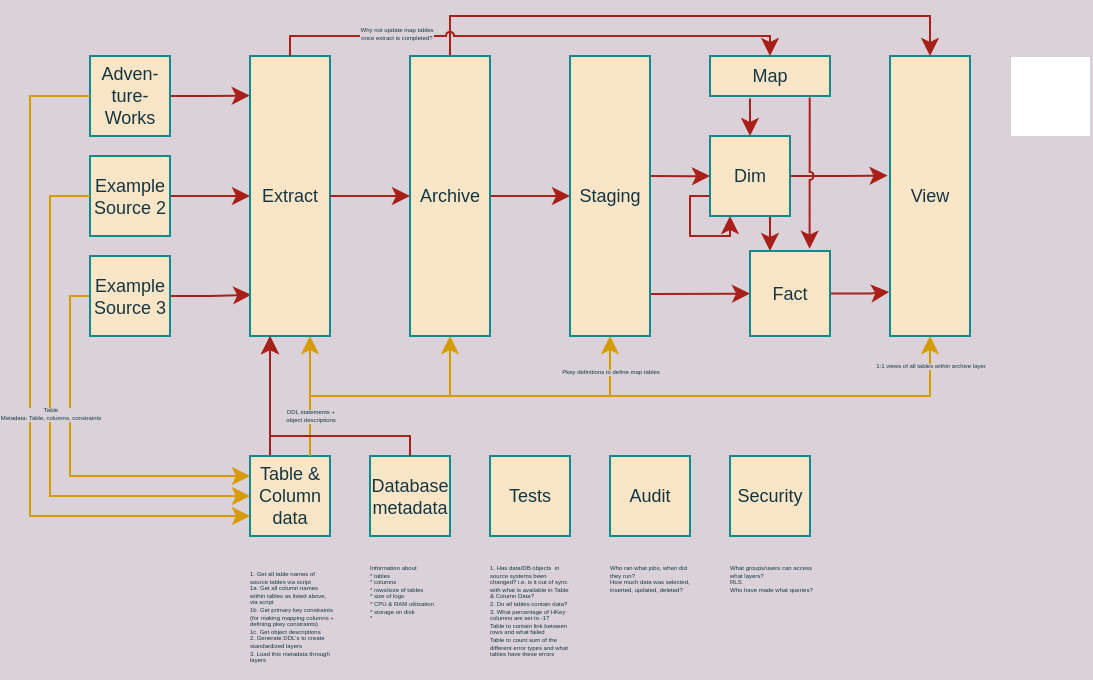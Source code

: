 <mxfile version="15.0.6" type="github" pages="2"><diagram id="TrxYYNpDbD-IIdgH7Vm6" name="DWH layers"><mxGraphModel dx="1228" dy="246" grid="1" gridSize="10" guides="1" tooltips="1" connect="1" arrows="1" fold="1" page="1" pageScale="1" pageWidth="850" pageHeight="1100" background="#DAD2D8" math="0" shadow="0"><root><mxCell id="0"/><mxCell id="1" parent="0"/><mxCell id="qaGRKvT1l1mY-O0_eX8v-86" value="" style="rounded=0;whiteSpace=wrap;html=1;labelBackgroundColor=#DAD2D8;sketch=0;fontSize=9;fontColor=#143642;strokeColor=#000000;strokeWidth=0;fillColor=#ffffff;" parent="1" vertex="1"><mxGeometry x="480" y="40" width="40" height="40" as="geometry"/></mxCell><mxCell id="qaGRKvT1l1mY-O0_eX8v-33" style="edgeStyle=orthogonalEdgeStyle;rounded=0;sketch=0;jumpSize=6;orthogonalLoop=1;jettySize=auto;html=1;entryX=0;entryY=0.25;entryDx=0;entryDy=0;fontSize=9;startArrow=none;startFill=0;endArrow=classic;endFill=1;exitX=0;exitY=0.5;exitDx=0;exitDy=0;strokeColor=#d79b00;fontColor=#143642;labelBackgroundColor=#DAD2D8;fillColor=#ffe6cc;" parent="1" source="qaGRKvT1l1mY-O0_eX8v-15" target="qaGRKvT1l1mY-O0_eX8v-2" edge="1"><mxGeometry relative="1" as="geometry"><Array as="points"><mxPoint x="10" y="160"/><mxPoint x="10" y="250"/></Array></mxGeometry></mxCell><mxCell id="qaGRKvT1l1mY-O0_eX8v-28" style="edgeStyle=orthogonalEdgeStyle;rounded=0;sketch=0;jumpSize=6;orthogonalLoop=1;jettySize=auto;html=1;entryX=0.75;entryY=1;entryDx=0;entryDy=0;startArrow=none;startFill=0;endArrow=classic;endFill=1;fontSize=9;fillColor=#ffe6cc;strokeColor=#d79b00;exitX=0.75;exitY=0;exitDx=0;exitDy=0;fontColor=#143642;labelBackgroundColor=#DAD2D8;" parent="1" source="qaGRKvT1l1mY-O0_eX8v-2" target="qaGRKvT1l1mY-O0_eX8v-1" edge="1"><mxGeometry as="geometry"/></mxCell><mxCell id="qaGRKvT1l1mY-O0_eX8v-38" style="edgeStyle=orthogonalEdgeStyle;rounded=0;sketch=0;jumpSize=6;orthogonalLoop=1;jettySize=auto;html=1;entryX=0.5;entryY=1;entryDx=0;entryDy=0;fontSize=9;startArrow=none;startFill=0;endArrow=classic;endFill=1;fillColor=#ffe6cc;strokeColor=#d79b00;exitX=0.75;exitY=0;exitDx=0;exitDy=0;fontColor=#143642;labelBackgroundColor=#DAD2D8;" parent="1" source="qaGRKvT1l1mY-O0_eX8v-2" target="qaGRKvT1l1mY-O0_eX8v-34" edge="1"><mxGeometry relative="1" as="geometry"><Array as="points"><mxPoint x="130" y="210"/><mxPoint x="440" y="210"/></Array></mxGeometry></mxCell><mxCell id="qaGRKvT1l1mY-O0_eX8v-46" value="1:1 views of all tables within archive layer" style="edgeLabel;html=1;align=center;verticalAlign=middle;resizable=0;points=[];fontSize=3;fontColor=#143642;labelBackgroundColor=#DAD2D8;" parent="qaGRKvT1l1mY-O0_eX8v-38" vertex="1" connectable="0"><mxGeometry x="0.922" relative="1" as="geometry"><mxPoint as="offset"/></mxGeometry></mxCell><mxCell id="qaGRKvT1l1mY-O0_eX8v-47" style="edgeStyle=orthogonalEdgeStyle;rounded=0;sketch=0;jumpSize=6;orthogonalLoop=1;jettySize=auto;html=1;fontSize=3;startArrow=none;startFill=0;endArrow=classic;endFill=1;exitX=0.25;exitY=0;exitDx=0;exitDy=0;entryX=0.25;entryY=1;entryDx=0;entryDy=0;strokeColor=#A8201A;fontColor=#143642;labelBackgroundColor=#DAD2D8;" parent="1" source="qaGRKvT1l1mY-O0_eX8v-2" target="qaGRKvT1l1mY-O0_eX8v-1" edge="1"><mxGeometry relative="1" as="geometry"><mxPoint x="111" y="183" as="targetPoint"/></mxGeometry></mxCell><mxCell id="qaGRKvT1l1mY-O0_eX8v-2" value="Table &amp;amp; Column data" style="rounded=0;whiteSpace=wrap;html=1;fontSize=9;fillColor=#FAE5C7;strokeColor=#0F8B8D;fontColor=#143642;" parent="1" vertex="1"><mxGeometry x="100" y="240" width="40" height="40" as="geometry"/></mxCell><mxCell id="qaGRKvT1l1mY-O0_eX8v-17" style="edgeStyle=orthogonalEdgeStyle;rounded=0;orthogonalLoop=1;jettySize=auto;html=1;fontSize=9;entryX=-0.003;entryY=0.141;entryDx=0;entryDy=0;entryPerimeter=0;strokeColor=#A8201A;fontColor=#143642;labelBackgroundColor=#DAD2D8;" parent="1" source="qaGRKvT1l1mY-O0_eX8v-3" target="qaGRKvT1l1mY-O0_eX8v-1" edge="1"><mxGeometry x="20" y="40" as="geometry"><mxPoint x="90" y="50" as="targetPoint"/></mxGeometry></mxCell><mxCell id="qaGRKvT1l1mY-O0_eX8v-3" value="&lt;div style=&quot;font-size: 9px;&quot;&gt;Adven-ture-Works&lt;br style=&quot;font-size: 9px;&quot;&gt;&lt;/div&gt;" style="rounded=0;whiteSpace=wrap;html=1;fontSize=9;fillColor=#FAE5C7;strokeColor=#0F8B8D;fontColor=#143642;" parent="1" vertex="1"><mxGeometry x="20" y="40" width="40" height="40" as="geometry"/></mxCell><mxCell id="qaGRKvT1l1mY-O0_eX8v-5" value="" style="edgeStyle=orthogonalEdgeStyle;rounded=0;orthogonalLoop=1;jettySize=auto;html=1;exitX=0;exitY=0.5;exitDx=0;exitDy=0;entryX=0;entryY=0.75;entryDx=0;entryDy=0;strokeColor=#d79b00;fontColor=#143642;labelBackgroundColor=#DAD2D8;fillColor=#ffe6cc;" parent="1" source="qaGRKvT1l1mY-O0_eX8v-3" target="qaGRKvT1l1mY-O0_eX8v-2" edge="1"><mxGeometry x="20" y="40" as="geometry"><mxPoint x="90" y="278" as="targetPoint"/><Array as="points"><mxPoint x="-10" y="60"/><mxPoint x="-10" y="270"/></Array><mxPoint as="offset"/></mxGeometry></mxCell><mxCell id="qaGRKvT1l1mY-O0_eX8v-18" style="edgeStyle=orthogonalEdgeStyle;rounded=0;orthogonalLoop=1;jettySize=auto;html=1;entryX=0;entryY=0.5;entryDx=0;entryDy=0;fontSize=9;strokeColor=#A8201A;fontColor=#143642;labelBackgroundColor=#DAD2D8;" parent="1" source="qaGRKvT1l1mY-O0_eX8v-6" target="qaGRKvT1l1mY-O0_eX8v-1" edge="1"><mxGeometry x="20" y="40" as="geometry"/></mxCell><mxCell id="qaGRKvT1l1mY-O0_eX8v-6" value="Example Source 2" style="rounded=0;whiteSpace=wrap;html=1;fontSize=9;fillColor=#FAE5C7;strokeColor=#0F8B8D;fontColor=#143642;" parent="1" vertex="1"><mxGeometry x="20" y="90" width="40" height="40" as="geometry"/></mxCell><mxCell id="qaGRKvT1l1mY-O0_eX8v-9" value="" style="edgeStyle=orthogonalEdgeStyle;rounded=0;orthogonalLoop=1;jettySize=auto;html=1;exitX=0;exitY=0.5;exitDx=0;exitDy=0;strokeColor=#d79b00;fontColor=#143642;labelBackgroundColor=#DAD2D8;fillColor=#ffe6cc;" parent="1" source="qaGRKvT1l1mY-O0_eX8v-6" edge="1"><mxGeometry x="20" y="40" as="geometry"><mxPoint x="10" y="130" as="sourcePoint"/><mxPoint x="100" y="260" as="targetPoint"/><Array as="points"><mxPoint y="110"/><mxPoint y="260"/><mxPoint x="100" y="260"/></Array><mxPoint as="offset"/></mxGeometry></mxCell><mxCell id="qaGRKvT1l1mY-O0_eX8v-43" value="Table&lt;br style=&quot;font-size: 3px;&quot;&gt;Metadata: Table, columns, constraints" style="edgeLabel;html=1;align=center;verticalAlign=middle;resizable=0;points=[];fontSize=3;labelBorderColor=none;fontColor=#143642;labelBackgroundColor=#DAD2D8;" parent="qaGRKvT1l1mY-O0_eX8v-9" vertex="1" connectable="0"><mxGeometry relative="1" as="geometry"><mxPoint y="-6" as="offset"/></mxGeometry></mxCell><mxCell id="qaGRKvT1l1mY-O0_eX8v-29" style="edgeStyle=orthogonalEdgeStyle;rounded=0;sketch=0;jumpSize=6;orthogonalLoop=1;jettySize=auto;html=1;entryX=0.5;entryY=1;entryDx=0;entryDy=0;startArrow=none;startFill=0;endArrow=classic;endFill=1;exitX=0.75;exitY=0;exitDx=0;exitDy=0;fontSize=9;fillColor=#ffe6cc;strokeColor=#d79b00;fontColor=#143642;labelBackgroundColor=#DAD2D8;" parent="1" source="qaGRKvT1l1mY-O0_eX8v-2" target="qaGRKvT1l1mY-O0_eX8v-10" edge="1"><mxGeometry as="geometry"/></mxCell><mxCell id="qaGRKvT1l1mY-O0_eX8v-19" style="edgeStyle=orthogonalEdgeStyle;rounded=0;orthogonalLoop=1;jettySize=auto;html=1;entryX=0.015;entryY=0.853;entryDx=0;entryDy=0;entryPerimeter=0;fontSize=9;strokeColor=#A8201A;fontColor=#143642;labelBackgroundColor=#DAD2D8;" parent="1" source="qaGRKvT1l1mY-O0_eX8v-15" target="qaGRKvT1l1mY-O0_eX8v-1" edge="1"><mxGeometry x="20" y="40" as="geometry"/></mxCell><mxCell id="qaGRKvT1l1mY-O0_eX8v-15" value="Example Source 3" style="rounded=0;whiteSpace=wrap;html=1;fontSize=9;fillColor=#FAE5C7;strokeColor=#0F8B8D;fontColor=#143642;" parent="1" vertex="1"><mxGeometry x="20" y="140" width="40" height="40" as="geometry"/></mxCell><mxCell id="qaGRKvT1l1mY-O0_eX8v-37" style="edgeStyle=orthogonalEdgeStyle;rounded=0;sketch=0;jumpSize=6;orthogonalLoop=1;jettySize=auto;html=1;fontSize=9;startArrow=none;startFill=0;endArrow=classic;endFill=1;strokeColor=#A8201A;fontColor=#143642;labelBackgroundColor=#DAD2D8;entryX=-0.03;entryY=0.427;entryDx=0;entryDy=0;entryPerimeter=0;" parent="1" source="qaGRKvT1l1mY-O0_eX8v-22" target="qaGRKvT1l1mY-O0_eX8v-34" edge="1"><mxGeometry relative="1" as="geometry"><mxPoint x="420" y="96" as="targetPoint"/></mxGeometry></mxCell><mxCell id="qaGRKvT1l1mY-O0_eX8v-63" style="edgeStyle=orthogonalEdgeStyle;rounded=0;sketch=0;jumpSize=6;orthogonalLoop=1;jettySize=auto;html=1;entryX=0.25;entryY=0;entryDx=0;entryDy=0;labelBackgroundColor=#DAD2D8;fontSize=9;fontColor=#143642;startFill=0;endFill=1;strokeColor=#A8201A;exitX=0.75;exitY=1;exitDx=0;exitDy=0;" parent="1" source="qaGRKvT1l1mY-O0_eX8v-22" target="qaGRKvT1l1mY-O0_eX8v-23" edge="1"><mxGeometry relative="1" as="geometry"><Array as="points"><mxPoint x="360" y="120"/><mxPoint x="360" y="138"/></Array></mxGeometry></mxCell><mxCell id="qaGRKvT1l1mY-O0_eX8v-67" style="edgeStyle=orthogonalEdgeStyle;rounded=0;sketch=0;jumpStyle=arc;jumpSize=4;orthogonalLoop=1;jettySize=auto;html=1;labelBackgroundColor=#DAD2D8;fontSize=9;fontColor=#143642;startFill=0;endFill=1;strokeColor=#A8201A;exitX=1;exitY=0.429;exitDx=0;exitDy=0;exitPerimeter=0;" parent="1" source="qaGRKvT1l1mY-O0_eX8v-20" target="qaGRKvT1l1mY-O0_eX8v-22" edge="1"><mxGeometry relative="1" as="geometry"/></mxCell><mxCell id="qaGRKvT1l1mY-O0_eX8v-90" style="edgeStyle=orthogonalEdgeStyle;rounded=0;sketch=0;jumpStyle=arc;jumpSize=4;orthogonalLoop=1;jettySize=auto;html=1;labelBackgroundColor=#DAD2D8;fontSize=9;fontColor=#143642;startFill=0;endFill=1;strokeColor=#A8201A;exitX=0;exitY=0.75;exitDx=0;exitDy=0;entryX=0.25;entryY=1;entryDx=0;entryDy=0;" parent="1" source="qaGRKvT1l1mY-O0_eX8v-22" target="qaGRKvT1l1mY-O0_eX8v-22" edge="1"><mxGeometry relative="1" as="geometry"><mxPoint x="330" y="130" as="targetPoint"/><Array as="points"><mxPoint x="320" y="110"/><mxPoint x="320" y="130"/><mxPoint x="340" y="130"/></Array></mxGeometry></mxCell><mxCell id="qaGRKvT1l1mY-O0_eX8v-22" value="Dim" style="rounded=0;whiteSpace=wrap;html=1;fontSize=9;fillColor=#FAE5C7;strokeColor=#0F8B8D;fontColor=#143642;" parent="1" vertex="1"><mxGeometry x="330" y="80" width="40" height="40" as="geometry"/></mxCell><mxCell id="qaGRKvT1l1mY-O0_eX8v-36" style="edgeStyle=orthogonalEdgeStyle;rounded=0;sketch=0;jumpSize=6;orthogonalLoop=1;jettySize=auto;html=1;fontSize=9;startArrow=none;startFill=0;endArrow=classic;endFill=1;strokeColor=#A8201A;fontColor=#143642;labelBackgroundColor=#DAD2D8;entryX=-0.01;entryY=0.843;entryDx=0;entryDy=0;entryPerimeter=0;" parent="1" source="qaGRKvT1l1mY-O0_eX8v-23" target="qaGRKvT1l1mY-O0_eX8v-34" edge="1"><mxGeometry relative="1" as="geometry"><mxPoint x="420" y="154" as="targetPoint"/></mxGeometry></mxCell><mxCell id="qaGRKvT1l1mY-O0_eX8v-68" style="edgeStyle=orthogonalEdgeStyle;rounded=0;sketch=0;jumpStyle=arc;jumpSize=4;orthogonalLoop=1;jettySize=auto;html=1;labelBackgroundColor=#DAD2D8;fontSize=9;fontColor=#143642;startFill=0;endFill=1;strokeColor=#A8201A;exitX=1.004;exitY=0.85;exitDx=0;exitDy=0;exitPerimeter=0;" parent="1" source="qaGRKvT1l1mY-O0_eX8v-20" target="qaGRKvT1l1mY-O0_eX8v-23" edge="1"><mxGeometry relative="1" as="geometry"/></mxCell><mxCell id="qaGRKvT1l1mY-O0_eX8v-23" value="Fact" style="rounded=0;whiteSpace=wrap;html=1;fontSize=9;fillColor=#FAE5C7;strokeColor=#0F8B8D;fontColor=#143642;" parent="1" vertex="1"><mxGeometry x="350" y="137.5" width="40" height="42.5" as="geometry"/></mxCell><mxCell id="qaGRKvT1l1mY-O0_eX8v-30" style="edgeStyle=orthogonalEdgeStyle;rounded=0;sketch=0;jumpSize=6;orthogonalLoop=1;jettySize=auto;html=1;entryX=0.5;entryY=1;entryDx=0;entryDy=0;startArrow=none;startFill=0;endArrow=classic;endFill=1;exitX=0.75;exitY=0;exitDx=0;exitDy=0;fontSize=9;fillColor=#ffe6cc;strokeColor=#d79b00;fontColor=#143642;labelBackgroundColor=#DAD2D8;" parent="1" source="qaGRKvT1l1mY-O0_eX8v-2" target="qaGRKvT1l1mY-O0_eX8v-20" edge="1"><mxGeometry as="geometry"/></mxCell><mxCell id="qaGRKvT1l1mY-O0_eX8v-44" value="&lt;div style=&quot;font-size: 3px;&quot;&gt;DDL statements +&lt;/div&gt;&lt;div style=&quot;font-size: 3px;&quot;&gt;object descriptions&lt;br style=&quot;font-size: 3px;&quot;&gt;&lt;/div&gt;" style="edgeLabel;html=1;align=center;verticalAlign=middle;resizable=0;points=[];fontSize=3;labelBorderColor=none;fontColor=#143642;labelBackgroundColor=#DAD2D8;" parent="qaGRKvT1l1mY-O0_eX8v-30" vertex="1" connectable="0"><mxGeometry relative="1" as="geometry"><mxPoint x="-75" y="10" as="offset"/></mxGeometry></mxCell><mxCell id="qaGRKvT1l1mY-O0_eX8v-45" value="Pkey definitions to define map tables" style="edgeLabel;html=1;align=center;verticalAlign=middle;resizable=0;points=[];fontSize=3;fontColor=#143642;labelBackgroundColor=#DAD2D8;" parent="qaGRKvT1l1mY-O0_eX8v-30" vertex="1" connectable="0"><mxGeometry relative="1" as="geometry"><mxPoint x="75" y="-12" as="offset"/></mxGeometry></mxCell><mxCell id="qaGRKvT1l1mY-O0_eX8v-1" value="Extract" style="rounded=0;whiteSpace=wrap;html=1;fontSize=9;fillColor=#FAE5C7;strokeColor=#0F8B8D;fontColor=#143642;" parent="1" vertex="1"><mxGeometry x="100" y="40" width="40" height="140" as="geometry"/></mxCell><mxCell id="qaGRKvT1l1mY-O0_eX8v-39" style="edgeStyle=orthogonalEdgeStyle;rounded=0;sketch=0;jumpSize=6;orthogonalLoop=1;jettySize=auto;html=1;entryX=0.5;entryY=0;entryDx=0;entryDy=0;fontSize=9;startArrow=none;startFill=0;endArrow=classic;endFill=1;exitX=0.5;exitY=0;exitDx=0;exitDy=0;strokeColor=#A8201A;fontColor=#143642;labelBackgroundColor=#DAD2D8;jumpStyle=none;" parent="1" source="qaGRKvT1l1mY-O0_eX8v-10" target="qaGRKvT1l1mY-O0_eX8v-34" edge="1"><mxGeometry relative="1" as="geometry"/></mxCell><mxCell id="qaGRKvT1l1mY-O0_eX8v-61" style="edgeStyle=orthogonalEdgeStyle;rounded=0;orthogonalLoop=1;jettySize=auto;html=1;sketch=0;jumpSize=6;fontSize=9;exitX=1;exitY=0.5;exitDx=0;exitDy=0;entryX=0;entryY=0.5;entryDx=0;entryDy=0;strokeColor=#A8201A;fontColor=#143642;labelBackgroundColor=#DAD2D8;" parent="1" source="qaGRKvT1l1mY-O0_eX8v-10" target="qaGRKvT1l1mY-O0_eX8v-20" edge="1"><mxGeometry relative="1" as="geometry"/></mxCell><mxCell id="qaGRKvT1l1mY-O0_eX8v-10" value="Archive" style="rounded=0;whiteSpace=wrap;html=1;fontSize=9;fillColor=#FAE5C7;strokeColor=#0F8B8D;fontColor=#143642;" parent="1" vertex="1"><mxGeometry x="180" y="40" width="40" height="140" as="geometry"/></mxCell><mxCell id="qaGRKvT1l1mY-O0_eX8v-70" style="edgeStyle=orthogonalEdgeStyle;rounded=0;sketch=0;jumpStyle=arc;jumpSize=4;orthogonalLoop=1;jettySize=auto;html=1;entryX=0.5;entryY=0;entryDx=0;entryDy=0;labelBackgroundColor=#DAD2D8;fontSize=9;fontColor=#143642;startFill=0;endFill=1;strokeColor=#A8201A;exitX=0.333;exitY=1.06;exitDx=0;exitDy=0;exitPerimeter=0;" parent="1" source="qaGRKvT1l1mY-O0_eX8v-13" target="qaGRKvT1l1mY-O0_eX8v-22" edge="1"><mxGeometry relative="1" as="geometry"/></mxCell><mxCell id="qaGRKvT1l1mY-O0_eX8v-71" style="edgeStyle=orthogonalEdgeStyle;rounded=0;sketch=0;jumpStyle=arc;jumpSize=4;orthogonalLoop=1;jettySize=auto;html=1;labelBackgroundColor=#DAD2D8;fontSize=9;fontColor=#143642;startFill=0;endFill=1;strokeColor=#A8201A;exitX=0.831;exitY=1.04;exitDx=0;exitDy=0;exitPerimeter=0;entryX=0.745;entryY=-0.027;entryDx=0;entryDy=0;entryPerimeter=0;" parent="1" source="qaGRKvT1l1mY-O0_eX8v-13" target="qaGRKvT1l1mY-O0_eX8v-23" edge="1"><mxGeometry relative="1" as="geometry"><mxPoint x="370" y="130" as="targetPoint"/></mxGeometry></mxCell><mxCell id="qaGRKvT1l1mY-O0_eX8v-13" value="Map" style="rounded=0;whiteSpace=wrap;html=1;fontSize=9;fillColor=#FAE5C7;strokeColor=#0F8B8D;fontColor=#143642;" parent="1" vertex="1"><mxGeometry x="330" y="40" width="60" height="20" as="geometry"/></mxCell><mxCell id="qaGRKvT1l1mY-O0_eX8v-20" value="Staging" style="rounded=0;whiteSpace=wrap;html=1;fontSize=9;fillColor=#FAE5C7;strokeColor=#0F8B8D;fontColor=#143642;" parent="1" vertex="1"><mxGeometry x="260" y="40" width="40" height="140" as="geometry"/></mxCell><mxCell id="qaGRKvT1l1mY-O0_eX8v-12" value="" style="edgeStyle=orthogonalEdgeStyle;rounded=0;orthogonalLoop=1;jettySize=auto;html=1;entryX=0;entryY=0.5;entryDx=0;entryDy=0;fontSize=9;strokeColor=#A8201A;fontColor=#143642;labelBackgroundColor=#DAD2D8;" parent="1" source="qaGRKvT1l1mY-O0_eX8v-1" target="qaGRKvT1l1mY-O0_eX8v-10" edge="1"><mxGeometry x="120" y="72.941" as="geometry"/></mxCell><mxCell id="qaGRKvT1l1mY-O0_eX8v-34" value="View" style="rounded=0;whiteSpace=wrap;html=1;fontSize=9;fillColor=#FAE5C7;strokeColor=#0F8B8D;fontColor=#143642;" parent="1" vertex="1"><mxGeometry x="420" y="40" width="40" height="140" as="geometry"/></mxCell><mxCell id="qaGRKvT1l1mY-O0_eX8v-48" value="&lt;div&gt;Tests&lt;/div&gt;" style="rounded=0;whiteSpace=wrap;html=1;fontSize=9;fillColor=#FAE5C7;strokeColor=#0F8B8D;fontColor=#143642;" parent="1" vertex="1"><mxGeometry x="220" y="240" width="40" height="40" as="geometry"/></mxCell><mxCell id="qaGRKvT1l1mY-O0_eX8v-49" value="Audit" style="rounded=0;whiteSpace=wrap;html=1;fontSize=9;fillColor=#FAE5C7;strokeColor=#0F8B8D;fontColor=#143642;" parent="1" vertex="1"><mxGeometry x="280" y="240" width="40" height="40" as="geometry"/></mxCell><mxCell id="qaGRKvT1l1mY-O0_eX8v-50" value="&lt;p style=&quot;line-height: 100%&quot;&gt;&lt;/p&gt;&lt;div align=&quot;left&quot;&gt;1. Get all table names of source tables via script&lt;/div&gt;&lt;div align=&quot;left&quot;&gt;1a. Get all column names within tables as listed above, via script&lt;/div&gt;&lt;div align=&quot;left&quot;&gt;1b. Get primary key constraints (for making mapping columns + defining pkey constraints)&lt;/div&gt;&lt;div align=&quot;left&quot;&gt;1c. Get object descriptions&lt;/div&gt;&lt;div align=&quot;left&quot;&gt;2. Generate DDL's to create standardized layers&lt;/div&gt;&lt;div align=&quot;left&quot;&gt;3. Load this metadata through layers&lt;br&gt;&lt;/div&gt;&lt;div align=&quot;left&quot;&gt;&lt;br&gt;&lt;/div&gt;&lt;p&gt;&lt;/p&gt;" style="text;html=1;strokeColor=none;fillColor=none;align=left;verticalAlign=top;whiteSpace=wrap;rounded=0;fontSize=3;spacing=0;fontColor=#143642;" parent="1" vertex="1"><mxGeometry x="100" y="290" width="40" height="60" as="geometry"/></mxCell><mxCell id="qaGRKvT1l1mY-O0_eX8v-51" value="&lt;div&gt;1. Has data/DB objects&amp;nbsp; in source systems been changed? i.e. is it out of sync with what is available in Table &amp;amp; Column Data?&lt;/div&gt;&lt;div&gt;2. Do all tables contain data?&lt;/div&gt;&lt;div&gt;3. What percentage of HKey columns are set to -1?&lt;/div&gt;&lt;div&gt;Table to contain link between rows and what failed&lt;/div&gt;&lt;div&gt;Table to count sum of the different error types and what tables have these errors&lt;br&gt;&lt;/div&gt;" style="text;html=1;strokeColor=none;fillColor=none;align=left;verticalAlign=top;whiteSpace=wrap;rounded=0;fontSize=3;spacing=0;fontColor=#143642;" parent="1" vertex="1"><mxGeometry x="220" y="290" width="40" height="60" as="geometry"/></mxCell><mxCell id="qaGRKvT1l1mY-O0_eX8v-57" style="edgeStyle=orthogonalEdgeStyle;rounded=0;sketch=0;jumpSize=4;orthogonalLoop=1;jettySize=auto;html=1;entryX=0.5;entryY=0;entryDx=0;entryDy=0;fontSize=9;startArrow=none;startFill=0;endArrow=classic;endFill=1;exitX=0.5;exitY=0;exitDx=0;exitDy=0;strokeColor=#A8201A;fontColor=#143642;labelBackgroundColor=#DAD2D8;jumpStyle=arc;" parent="1" source="qaGRKvT1l1mY-O0_eX8v-1" target="qaGRKvT1l1mY-O0_eX8v-13" edge="1"><mxGeometry relative="1" as="geometry"><mxPoint x="210" y="50" as="sourcePoint"/><mxPoint x="450" y="50" as="targetPoint"/><Array as="points"><mxPoint x="120" y="30"/><mxPoint x="360" y="30"/></Array></mxGeometry></mxCell><mxCell id="qaGRKvT1l1mY-O0_eX8v-60" value="&lt;div&gt;Why not update map tables &lt;br&gt;&lt;/div&gt;&lt;div&gt;once extract is completed?&lt;/div&gt;" style="edgeLabel;html=1;align=center;verticalAlign=middle;resizable=0;points=[];fontSize=3;fontColor=#143642;labelBackgroundColor=#DAD2D8;" parent="qaGRKvT1l1mY-O0_eX8v-57" vertex="1" connectable="0"><mxGeometry x="-0.369" y="1" relative="1" as="geometry"><mxPoint x="-19" as="offset"/></mxGeometry></mxCell><mxCell id="qaGRKvT1l1mY-O0_eX8v-72" value="Database metadata" style="rounded=0;whiteSpace=wrap;html=1;fontSize=9;fillColor=#FAE5C7;strokeColor=#0F8B8D;fontColor=#143642;" parent="1" vertex="1"><mxGeometry x="160" y="240" width="40" height="40" as="geometry"/></mxCell><mxCell id="qaGRKvT1l1mY-O0_eX8v-75" value="&lt;div&gt;Information about&amp;nbsp; &lt;br&gt;&lt;/div&gt;&lt;div&gt;* tables&lt;/div&gt;&lt;div&gt;* columns&lt;/div&gt;&lt;div&gt;* rows/size of tables&lt;/div&gt;&lt;div&gt;* size of logs&lt;br&gt;&lt;/div&gt;&lt;div&gt;* CPU &amp;amp; RAM utilization&lt;/div&gt;&lt;div&gt;* storage on disk&lt;/div&gt;&lt;div&gt;* &lt;br&gt;&lt;/div&gt;" style="text;html=1;strokeColor=none;fillColor=none;align=left;verticalAlign=top;whiteSpace=wrap;rounded=0;fontSize=3;spacing=0;fontColor=#143642;" parent="1" vertex="1"><mxGeometry x="160" y="290" width="40" height="60" as="geometry"/></mxCell><mxCell id="qaGRKvT1l1mY-O0_eX8v-76" style="edgeStyle=orthogonalEdgeStyle;rounded=0;sketch=0;jumpSize=6;orthogonalLoop=1;jettySize=auto;html=1;fontSize=3;startArrow=none;startFill=0;endArrow=classic;endFill=1;exitX=0.5;exitY=0;exitDx=0;exitDy=0;entryX=0.25;entryY=1;entryDx=0;entryDy=0;strokeColor=#A8201A;fontColor=#143642;labelBackgroundColor=#DAD2D8;" parent="1" source="qaGRKvT1l1mY-O0_eX8v-72" edge="1"><mxGeometry relative="1" as="geometry"><mxPoint x="110" y="240" as="sourcePoint"/><mxPoint x="110" y="180.0" as="targetPoint"/><Array as="points"><mxPoint x="180" y="230"/><mxPoint x="110" y="230"/></Array></mxGeometry></mxCell><mxCell id="qaGRKvT1l1mY-O0_eX8v-85" value="" style="shape=image;verticalLabelPosition=bottom;labelBackgroundColor=#ffffff;verticalAlign=top;aspect=fixed;imageAspect=0;image=https://www.computerhope.com/issues/pictures/excel-logo.jpg;" parent="1" vertex="1"><mxGeometry x="480" y="90" width="40" height="40" as="geometry"/></mxCell><mxCell id="qaGRKvT1l1mY-O0_eX8v-81" value="" style="shape=image;verticalLabelPosition=bottom;labelBackgroundColor=#ffffff;verticalAlign=top;aspect=fixed;imageAspect=0;image=https://powerbi.microsoft.com/pictures/application-logos/svg/powerbi.svg;strokeWidth=0;perimeterSpacing=0;" parent="1" vertex="1"><mxGeometry x="481" y="41" width="38" height="38" as="geometry"/></mxCell><mxCell id="qaGRKvT1l1mY-O0_eX8v-87" value="&lt;div&gt;Who ran what jobs, when did they run? &lt;br&gt;&lt;/div&gt;&lt;div&gt;How much data was selected, inserted, updated, deleted?&lt;br&gt;&lt;/div&gt;" style="text;html=1;strokeColor=none;fillColor=none;align=left;verticalAlign=top;whiteSpace=wrap;rounded=0;fontSize=3;spacing=0;fontColor=#143642;" parent="1" vertex="1"><mxGeometry x="280" y="290" width="40" height="60" as="geometry"/></mxCell><mxCell id="qaGRKvT1l1mY-O0_eX8v-88" value="Security" style="rounded=0;whiteSpace=wrap;html=1;fontSize=9;fillColor=#FAE5C7;strokeColor=#0F8B8D;fontColor=#143642;" parent="1" vertex="1"><mxGeometry x="340" y="240" width="40" height="40" as="geometry"/></mxCell><mxCell id="qaGRKvT1l1mY-O0_eX8v-89" value="&lt;div&gt;What groups/users can access what layers?&lt;/div&gt;&lt;div&gt;RLS&lt;/div&gt;Who have made what queries?&lt;br&gt;&lt;div&gt;&lt;br&gt;&lt;/div&gt;" style="text;html=1;strokeColor=none;fillColor=none;align=left;verticalAlign=top;whiteSpace=wrap;rounded=0;fontSize=3;spacing=0;fontColor=#143642;" parent="1" vertex="1"><mxGeometry x="340" y="290" width="40" height="60" as="geometry"/></mxCell></root></mxGraphModel></diagram><diagram id="E1e14xCHLcrbIgRR_OpF" name="Data model"><mxGraphModel dx="946" dy="615" grid="1" gridSize="10" guides="1" tooltips="1" connect="1" arrows="1" fold="1" page="1" pageScale="1" pageWidth="850" pageHeight="1100" math="0" shadow="0"><root><mxCell id="CmqZrObAVcjuqnkso3O--0"/><mxCell id="CmqZrObAVcjuqnkso3O--1" parent="CmqZrObAVcjuqnkso3O--0"/><mxCell id="CmqZrObAVcjuqnkso3O--31" value="[DWH].[DWHColumns]" style="shape=table;startSize=30;container=1;collapsible=1;childLayout=tableLayout;fixedRows=1;rowLines=0;fontStyle=1;align=center;resizeLast=1;" vertex="1" parent="CmqZrObAVcjuqnkso3O--1"><mxGeometry x="80" y="180" width="320" height="280" as="geometry"/></mxCell><mxCell id="CmqZrObAVcjuqnkso3O--32" value="" style="shape=partialRectangle;collapsible=0;dropTarget=0;pointerEvents=0;fillColor=none;points=[[0,0.5],[1,0.5]];portConstraint=eastwest;top=0;left=0;right=0;bottom=0;" vertex="1" parent="CmqZrObAVcjuqnkso3O--31"><mxGeometry y="30" width="320" height="30" as="geometry"/></mxCell><mxCell id="CmqZrObAVcjuqnkso3O--33" value="" style="shape=partialRectangle;overflow=hidden;connectable=0;fillColor=none;top=0;left=0;bottom=0;right=0;" vertex="1" parent="CmqZrObAVcjuqnkso3O--32"><mxGeometry width="30" height="30" as="geometry"/></mxCell><mxCell id="CmqZrObAVcjuqnkso3O--34" value="[Id] BIGINT NOT NULL IDENTITY (1,1)" style="shape=partialRectangle;overflow=hidden;connectable=0;fillColor=none;top=0;left=0;bottom=0;right=0;align=left;spacingLeft=6;" vertex="1" parent="CmqZrObAVcjuqnkso3O--32"><mxGeometry x="30" width="290" height="30" as="geometry"/></mxCell><mxCell id="CmqZrObAVcjuqnkso3O--35" value="" style="shape=partialRectangle;collapsible=0;dropTarget=0;pointerEvents=0;fillColor=none;points=[[0,0.5],[1,0.5]];portConstraint=eastwest;top=0;left=0;right=0;bottom=0;" vertex="1" parent="CmqZrObAVcjuqnkso3O--31"><mxGeometry y="60" width="320" height="30" as="geometry"/></mxCell><mxCell id="CmqZrObAVcjuqnkso3O--36" value="" style="shape=partialRectangle;overflow=hidden;connectable=0;fillColor=none;top=0;left=0;bottom=0;right=0;" vertex="1" parent="CmqZrObAVcjuqnkso3O--35"><mxGeometry width="30" height="30" as="geometry"/></mxCell><mxCell id="CmqZrObAVcjuqnkso3O--37" value="[SchemaName] NVARCHAR(128) NOT NULL, /* http://web.archive.org/web/20210807074712/https://docs.microsoft.com/en-us/sql/sql-server/maximum-capacity-specifications-for-sql-server?view=sql-server-ver15 */" style="shape=partialRectangle;overflow=hidden;connectable=0;fillColor=none;top=0;left=0;bottom=0;right=0;align=left;spacingLeft=6;" vertex="1" parent="CmqZrObAVcjuqnkso3O--35"><mxGeometry x="30" width="290" height="30" as="geometry"/></mxCell><mxCell id="CmqZrObAVcjuqnkso3O--38" value="" style="shape=partialRectangle;collapsible=0;dropTarget=0;pointerEvents=0;fillColor=none;points=[[0,0.5],[1,0.5]];portConstraint=eastwest;top=0;left=0;right=0;bottom=0;" vertex="1" parent="CmqZrObAVcjuqnkso3O--31"><mxGeometry y="90" width="320" height="30" as="geometry"/></mxCell><mxCell id="CmqZrObAVcjuqnkso3O--39" value="" style="shape=partialRectangle;overflow=hidden;connectable=0;fillColor=none;top=0;left=0;bottom=0;right=0;" vertex="1" parent="CmqZrObAVcjuqnkso3O--38"><mxGeometry width="30" height="30" as="geometry"/></mxCell><mxCell id="CmqZrObAVcjuqnkso3O--40" value="[TableName] NVARCHAR(128) NULL" style="shape=partialRectangle;overflow=hidden;connectable=0;fillColor=none;top=0;left=0;bottom=0;right=0;align=left;spacingLeft=6;" vertex="1" parent="CmqZrObAVcjuqnkso3O--38"><mxGeometry x="30" width="290" height="30" as="geometry"/></mxCell><mxCell id="CmqZrObAVcjuqnkso3O--41" value="" style="shape=partialRectangle;collapsible=0;dropTarget=0;pointerEvents=0;fillColor=none;points=[[0,0.5],[1,0.5]];portConstraint=eastwest;top=0;left=0;right=0;bottom=0;" vertex="1" parent="CmqZrObAVcjuqnkso3O--31"><mxGeometry y="120" width="320" height="30" as="geometry"/></mxCell><mxCell id="CmqZrObAVcjuqnkso3O--42" value="" style="shape=partialRectangle;overflow=hidden;connectable=0;fillColor=none;top=0;left=0;bottom=0;right=0;" vertex="1" parent="CmqZrObAVcjuqnkso3O--41"><mxGeometry width="30" height="30" as="geometry"/></mxCell><mxCell id="CmqZrObAVcjuqnkso3O--43" value="[ColumnName] NVARCHAR(128) NOT NULL" style="shape=partialRectangle;overflow=hidden;connectable=0;fillColor=none;top=0;left=0;bottom=0;right=0;align=left;spacingLeft=6;" vertex="1" parent="CmqZrObAVcjuqnkso3O--41"><mxGeometry x="30" width="290" height="30" as="geometry"/></mxCell><mxCell id="CmqZrObAVcjuqnkso3O--44" value="" style="shape=partialRectangle;collapsible=0;dropTarget=0;pointerEvents=0;fillColor=none;points=[[0,0.5],[1,0.5]];portConstraint=eastwest;top=0;left=0;right=0;bottom=0;" vertex="1" parent="CmqZrObAVcjuqnkso3O--31"><mxGeometry y="150" width="320" height="30" as="geometry"/></mxCell><mxCell id="CmqZrObAVcjuqnkso3O--45" value="" style="shape=partialRectangle;overflow=hidden;connectable=0;fillColor=none;top=0;left=0;bottom=0;right=0;" vertex="1" parent="CmqZrObAVcjuqnkso3O--44"><mxGeometry width="30" height="30" as="geometry"/></mxCell><mxCell id="CmqZrObAVcjuqnkso3O--46" value="[DataType] NVARCHAR(30) NOT NULL" style="shape=partialRectangle;overflow=hidden;connectable=0;fillColor=none;top=0;left=0;bottom=0;right=0;align=left;spacingLeft=6;" vertex="1" parent="CmqZrObAVcjuqnkso3O--44"><mxGeometry x="30" width="290" height="30" as="geometry"/></mxCell><mxCell id="CmqZrObAVcjuqnkso3O--47" value="" style="shape=partialRectangle;collapsible=0;dropTarget=0;pointerEvents=0;fillColor=none;points=[[0,0.5],[1,0.5]];portConstraint=eastwest;top=0;left=0;right=0;bottom=0;" vertex="1" parent="CmqZrObAVcjuqnkso3O--31"><mxGeometry y="180" width="320" height="30" as="geometry"/></mxCell><mxCell id="CmqZrObAVcjuqnkso3O--48" value="" style="shape=partialRectangle;overflow=hidden;connectable=0;fillColor=none;top=0;left=0;bottom=0;right=0;" vertex="1" parent="CmqZrObAVcjuqnkso3O--47"><mxGeometry width="30" height="30" as="geometry"/></mxCell><mxCell id="CmqZrObAVcjuqnkso3O--49" value="[IsNullable] NVARCHAR(8) NOT NULL" style="shape=partialRectangle;overflow=hidden;connectable=0;fillColor=none;top=0;left=0;bottom=0;right=0;align=left;spacingLeft=6;" vertex="1" parent="CmqZrObAVcjuqnkso3O--47"><mxGeometry x="30" width="290" height="30" as="geometry"/></mxCell><mxCell id="CmqZrObAVcjuqnkso3O--50" value="" style="shape=partialRectangle;collapsible=0;dropTarget=0;pointerEvents=0;fillColor=none;points=[[0,0.5],[1,0.5]];portConstraint=eastwest;top=0;left=0;right=0;bottom=0;" vertex="1" parent="CmqZrObAVcjuqnkso3O--31"><mxGeometry y="210" width="320" height="30" as="geometry"/></mxCell><mxCell id="CmqZrObAVcjuqnkso3O--51" value="" style="shape=partialRectangle;overflow=hidden;connectable=0;fillColor=none;top=0;left=0;bottom=0;right=0;" vertex="1" parent="CmqZrObAVcjuqnkso3O--50"><mxGeometry width="30" height="30" as="geometry"/></mxCell><mxCell id="CmqZrObAVcjuqnkso3O--52" value="[ColProperty] NVARCHAR(30) NULL, /* e.g. identity etc */" style="shape=partialRectangle;overflow=hidden;connectable=0;fillColor=none;top=0;left=0;bottom=0;right=0;align=left;spacingLeft=6;" vertex="1" parent="CmqZrObAVcjuqnkso3O--50"><mxGeometry x="30" width="290" height="30" as="geometry"/></mxCell><mxCell id="CmqZrObAVcjuqnkso3O--53" value="" style="shape=partialRectangle;collapsible=0;dropTarget=0;pointerEvents=0;fillColor=none;points=[[0,0.5],[1,0.5]];portConstraint=eastwest;top=0;left=0;right=0;bottom=1;" vertex="1" parent="CmqZrObAVcjuqnkso3O--31"><mxGeometry y="240" width="320" height="30" as="geometry"/></mxCell><mxCell id="CmqZrObAVcjuqnkso3O--54" value="PK" style="shape=partialRectangle;overflow=hidden;connectable=0;fillColor=none;top=0;left=0;bottom=0;right=0;fontStyle=1;" vertex="1" parent="CmqZrObAVcjuqnkso3O--53"><mxGeometry width="30" height="30" as="geometry"/></mxCell><mxCell id="CmqZrObAVcjuqnkso3O--55" value="CONSTRAINT [PK_dbo_DWHColumns]  CLUSTERED ([Id] ASC)" style="shape=partialRectangle;overflow=hidden;connectable=0;fillColor=none;top=0;left=0;bottom=0;right=0;align=left;spacingLeft=6;fontStyle=5;" vertex="1" parent="CmqZrObAVcjuqnkso3O--53"><mxGeometry x="30" width="290" height="30" as="geometry"/></mxCell><mxCell id="CmqZrObAVcjuqnkso3O--56" value="[DWH].[ObjectDescriptions]" style="shape=table;startSize=30;container=1;collapsible=1;childLayout=tableLayout;fixedRows=1;rowLines=0;fontStyle=1;align=center;resizeLast=1;" vertex="1" parent="CmqZrObAVcjuqnkso3O--1"><mxGeometry x="500" y="70" width="320" height="280" as="geometry"><mxRectangle x="440" y="180" width="190" height="30" as="alternateBounds"/></mxGeometry></mxCell><mxCell id="CmqZrObAVcjuqnkso3O--57" value="" style="shape=partialRectangle;collapsible=0;dropTarget=0;pointerEvents=0;fillColor=none;points=[[0,0.5],[1,0.5]];portConstraint=eastwest;top=0;left=0;right=0;bottom=0;" vertex="1" parent="CmqZrObAVcjuqnkso3O--56"><mxGeometry y="30" width="320" height="30" as="geometry"/></mxCell><mxCell id="CmqZrObAVcjuqnkso3O--58" value="" style="shape=partialRectangle;overflow=hidden;connectable=0;fillColor=none;top=0;left=0;bottom=0;right=0;" vertex="1" parent="CmqZrObAVcjuqnkso3O--57"><mxGeometry width="30" height="30" as="geometry"/></mxCell><mxCell id="CmqZrObAVcjuqnkso3O--59" value="[ObjectType]&#9;&#9;&#9;NVARCHAR(128)&#9;NOT NULL" style="shape=partialRectangle;overflow=hidden;connectable=0;fillColor=none;top=0;left=0;bottom=0;right=0;align=left;spacingLeft=6;" vertex="1" parent="CmqZrObAVcjuqnkso3O--57"><mxGeometry x="30" width="290" height="30" as="geometry"/></mxCell><mxCell id="CmqZrObAVcjuqnkso3O--60" value="" style="shape=partialRectangle;collapsible=0;dropTarget=0;pointerEvents=0;fillColor=none;points=[[0,0.5],[1,0.5]];portConstraint=eastwest;top=0;left=0;right=0;bottom=0;" vertex="1" parent="CmqZrObAVcjuqnkso3O--56"><mxGeometry y="60" width="320" height="30" as="geometry"/></mxCell><mxCell id="CmqZrObAVcjuqnkso3O--61" value="" style="shape=partialRectangle;overflow=hidden;connectable=0;fillColor=none;top=0;left=0;bottom=0;right=0;" vertex="1" parent="CmqZrObAVcjuqnkso3O--60"><mxGeometry width="30" height="30" as="geometry"/></mxCell><mxCell id="CmqZrObAVcjuqnkso3O--62" value="[SchemaName]&#9;&#9;&#9;NVARCHAR(128)&#9;NOT NULL" style="shape=partialRectangle;overflow=hidden;connectable=0;fillColor=none;top=0;left=0;bottom=0;right=0;align=left;spacingLeft=6;" vertex="1" parent="CmqZrObAVcjuqnkso3O--60"><mxGeometry x="30" width="290" height="30" as="geometry"/></mxCell><mxCell id="CmqZrObAVcjuqnkso3O--63" value="" style="shape=partialRectangle;collapsible=0;dropTarget=0;pointerEvents=0;fillColor=none;points=[[0,0.5],[1,0.5]];portConstraint=eastwest;top=0;left=0;right=0;bottom=0;" vertex="1" parent="CmqZrObAVcjuqnkso3O--56"><mxGeometry y="90" width="320" height="30" as="geometry"/></mxCell><mxCell id="CmqZrObAVcjuqnkso3O--64" value="" style="shape=partialRectangle;overflow=hidden;connectable=0;fillColor=none;top=0;left=0;bottom=0;right=0;" vertex="1" parent="CmqZrObAVcjuqnkso3O--63"><mxGeometry width="30" height="30" as="geometry"/></mxCell><mxCell id="CmqZrObAVcjuqnkso3O--65" value="[PrimaryObjectName]&#9;&#9;NVARCHAR(128)&#9;NOT NULL" style="shape=partialRectangle;overflow=hidden;connectable=0;fillColor=none;top=0;left=0;bottom=0;right=0;align=left;spacingLeft=6;" vertex="1" parent="CmqZrObAVcjuqnkso3O--63"><mxGeometry x="30" width="290" height="30" as="geometry"/></mxCell><mxCell id="CmqZrObAVcjuqnkso3O--66" value="" style="shape=partialRectangle;collapsible=0;dropTarget=0;pointerEvents=0;fillColor=none;points=[[0,0.5],[1,0.5]];portConstraint=eastwest;top=0;left=0;right=0;bottom=0;" vertex="1" parent="CmqZrObAVcjuqnkso3O--56"><mxGeometry y="120" width="320" height="30" as="geometry"/></mxCell><mxCell id="CmqZrObAVcjuqnkso3O--67" value="" style="shape=partialRectangle;overflow=hidden;connectable=0;fillColor=none;top=0;left=0;bottom=0;right=0;" vertex="1" parent="CmqZrObAVcjuqnkso3O--66"><mxGeometry width="30" height="30" as="geometry"/></mxCell><mxCell id="CmqZrObAVcjuqnkso3O--68" value="[SecondaryObjectName]&#9;NVARCHAR(128)&#9;NOT NULL" style="shape=partialRectangle;overflow=hidden;connectable=0;fillColor=none;top=0;left=0;bottom=0;right=0;align=left;spacingLeft=6;" vertex="1" parent="CmqZrObAVcjuqnkso3O--66"><mxGeometry x="30" width="290" height="30" as="geometry"/></mxCell><mxCell id="CmqZrObAVcjuqnkso3O--69" value="" style="shape=partialRectangle;collapsible=0;dropTarget=0;pointerEvents=0;fillColor=none;points=[[0,0.5],[1,0.5]];portConstraint=eastwest;top=0;left=0;right=0;bottom=0;" vertex="1" parent="CmqZrObAVcjuqnkso3O--56"><mxGeometry y="150" width="320" height="30" as="geometry"/></mxCell><mxCell id="CmqZrObAVcjuqnkso3O--70" value="" style="shape=partialRectangle;overflow=hidden;connectable=0;fillColor=none;top=0;left=0;bottom=0;right=0;" vertex="1" parent="CmqZrObAVcjuqnkso3O--69"><mxGeometry width="30" height="30" as="geometry"/></mxCell><mxCell id="CmqZrObAVcjuqnkso3O--71" value="[Classification]&#9;&#9;NVARCHAR(128)&#9;NOT NULL" style="shape=partialRectangle;overflow=hidden;connectable=0;fillColor=none;top=0;left=0;bottom=0;right=0;align=left;spacingLeft=6;" vertex="1" parent="CmqZrObAVcjuqnkso3O--69"><mxGeometry x="30" width="290" height="30" as="geometry"/></mxCell><mxCell id="CmqZrObAVcjuqnkso3O--72" value="" style="shape=partialRectangle;collapsible=0;dropTarget=0;pointerEvents=0;fillColor=none;points=[[0,0.5],[1,0.5]];portConstraint=eastwest;top=0;left=0;right=0;bottom=0;" vertex="1" parent="CmqZrObAVcjuqnkso3O--56"><mxGeometry y="180" width="320" height="30" as="geometry"/></mxCell><mxCell id="CmqZrObAVcjuqnkso3O--73" value="" style="shape=partialRectangle;overflow=hidden;connectable=0;fillColor=none;top=0;left=0;bottom=0;right=0;" vertex="1" parent="CmqZrObAVcjuqnkso3O--72"><mxGeometry width="30" height="30" as="geometry"/></mxCell><mxCell id="CmqZrObAVcjuqnkso3O--74" value="[Comment]&#9;&#9;&#9;&#9;NVARCHAR(MAX)&#9;NOT NULL" style="shape=partialRectangle;overflow=hidden;connectable=0;fillColor=none;top=0;left=0;bottom=0;right=0;align=left;spacingLeft=6;" vertex="1" parent="CmqZrObAVcjuqnkso3O--72"><mxGeometry x="30" width="290" height="30" as="geometry"/></mxCell><mxCell id="CmqZrObAVcjuqnkso3O--75" value="" style="shape=partialRectangle;collapsible=0;dropTarget=0;pointerEvents=0;fillColor=none;points=[[0,0.5],[1,0.5]];portConstraint=eastwest;top=0;left=0;right=0;bottom=0;" vertex="1" parent="CmqZrObAVcjuqnkso3O--56"><mxGeometry y="210" width="320" height="30" as="geometry"/></mxCell><mxCell id="CmqZrObAVcjuqnkso3O--76" value="" style="shape=partialRectangle;overflow=hidden;connectable=0;fillColor=none;top=0;left=0;bottom=0;right=0;" vertex="1" parent="CmqZrObAVcjuqnkso3O--75"><mxGeometry width="30" height="30" as="geometry"/></mxCell><mxCell id="CmqZrObAVcjuqnkso3O--77" value="[Active]&#9;&#9;&#9;&#9;BIT&#9;&#9;&#9;&#9;NOT NULL" style="shape=partialRectangle;overflow=hidden;connectable=0;fillColor=none;top=0;left=0;bottom=0;right=0;align=left;spacingLeft=6;" vertex="1" parent="CmqZrObAVcjuqnkso3O--75"><mxGeometry x="30" width="290" height="30" as="geometry"/></mxCell><mxCell id="CmqZrObAVcjuqnkso3O--78" value="" style="shape=partialRectangle;collapsible=0;dropTarget=0;pointerEvents=0;fillColor=none;points=[[0,0.5],[1,0.5]];portConstraint=eastwest;top=0;left=0;right=0;bottom=1;" vertex="1" parent="CmqZrObAVcjuqnkso3O--56"><mxGeometry y="240" width="320" height="30" as="geometry"/></mxCell><mxCell id="CmqZrObAVcjuqnkso3O--79" value="PK" style="shape=partialRectangle;overflow=hidden;connectable=0;fillColor=none;top=0;left=0;bottom=0;right=0;fontStyle=1;" vertex="1" parent="CmqZrObAVcjuqnkso3O--78"><mxGeometry width="30" height="30" as="geometry"/></mxCell><mxCell id="CmqZrObAVcjuqnkso3O--80" value="CONSTRAINT [PK_DWH_ObjectDescriptions]  CLUSTERED ([ObjectType], [SchemaName], [PrimaryObjectName],[SecondaryObjectName],[Classification])" style="shape=partialRectangle;overflow=hidden;connectable=0;fillColor=none;top=0;left=0;bottom=0;right=0;align=left;spacingLeft=6;fontStyle=5;" vertex="1" parent="CmqZrObAVcjuqnkso3O--78"><mxGeometry x="30" width="290" height="30" as="geometry"/></mxCell></root></mxGraphModel></diagram></mxfile>
